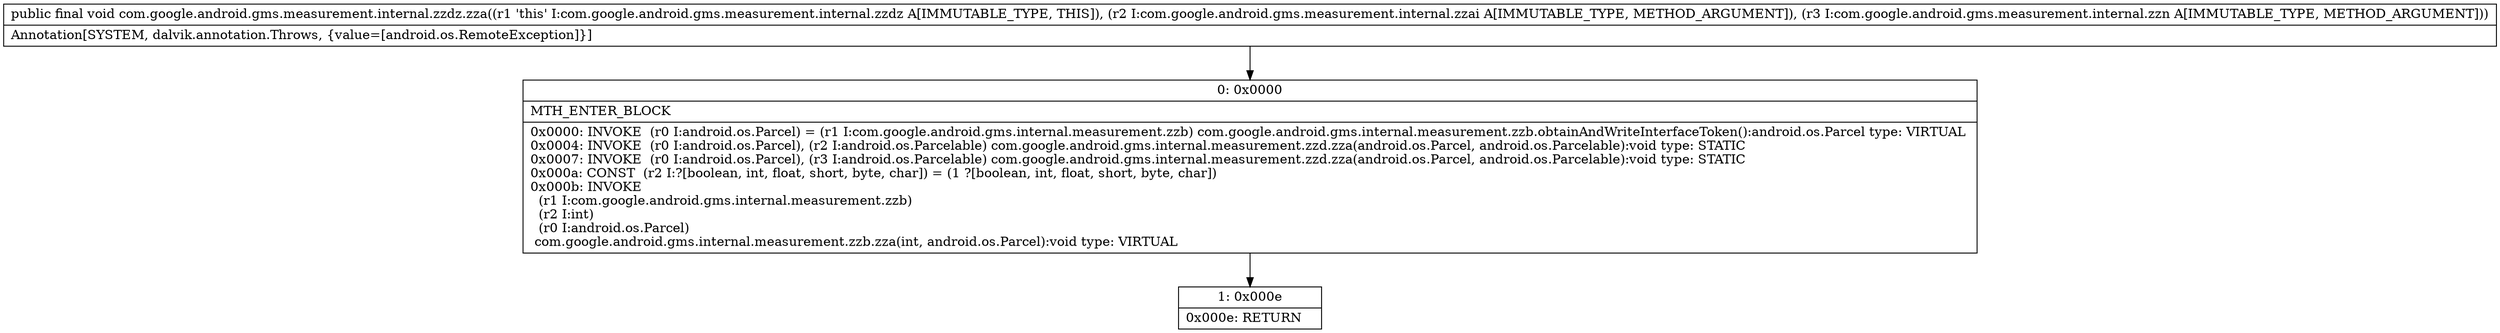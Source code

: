 digraph "CFG forcom.google.android.gms.measurement.internal.zzdz.zza(Lcom\/google\/android\/gms\/measurement\/internal\/zzai;Lcom\/google\/android\/gms\/measurement\/internal\/zzn;)V" {
Node_0 [shape=record,label="{0\:\ 0x0000|MTH_ENTER_BLOCK\l|0x0000: INVOKE  (r0 I:android.os.Parcel) = (r1 I:com.google.android.gms.internal.measurement.zzb) com.google.android.gms.internal.measurement.zzb.obtainAndWriteInterfaceToken():android.os.Parcel type: VIRTUAL \l0x0004: INVOKE  (r0 I:android.os.Parcel), (r2 I:android.os.Parcelable) com.google.android.gms.internal.measurement.zzd.zza(android.os.Parcel, android.os.Parcelable):void type: STATIC \l0x0007: INVOKE  (r0 I:android.os.Parcel), (r3 I:android.os.Parcelable) com.google.android.gms.internal.measurement.zzd.zza(android.os.Parcel, android.os.Parcelable):void type: STATIC \l0x000a: CONST  (r2 I:?[boolean, int, float, short, byte, char]) = (1 ?[boolean, int, float, short, byte, char]) \l0x000b: INVOKE  \l  (r1 I:com.google.android.gms.internal.measurement.zzb)\l  (r2 I:int)\l  (r0 I:android.os.Parcel)\l com.google.android.gms.internal.measurement.zzb.zza(int, android.os.Parcel):void type: VIRTUAL \l}"];
Node_1 [shape=record,label="{1\:\ 0x000e|0x000e: RETURN   \l}"];
MethodNode[shape=record,label="{public final void com.google.android.gms.measurement.internal.zzdz.zza((r1 'this' I:com.google.android.gms.measurement.internal.zzdz A[IMMUTABLE_TYPE, THIS]), (r2 I:com.google.android.gms.measurement.internal.zzai A[IMMUTABLE_TYPE, METHOD_ARGUMENT]), (r3 I:com.google.android.gms.measurement.internal.zzn A[IMMUTABLE_TYPE, METHOD_ARGUMENT]))  | Annotation[SYSTEM, dalvik.annotation.Throws, \{value=[android.os.RemoteException]\}]\l}"];
MethodNode -> Node_0;
Node_0 -> Node_1;
}

